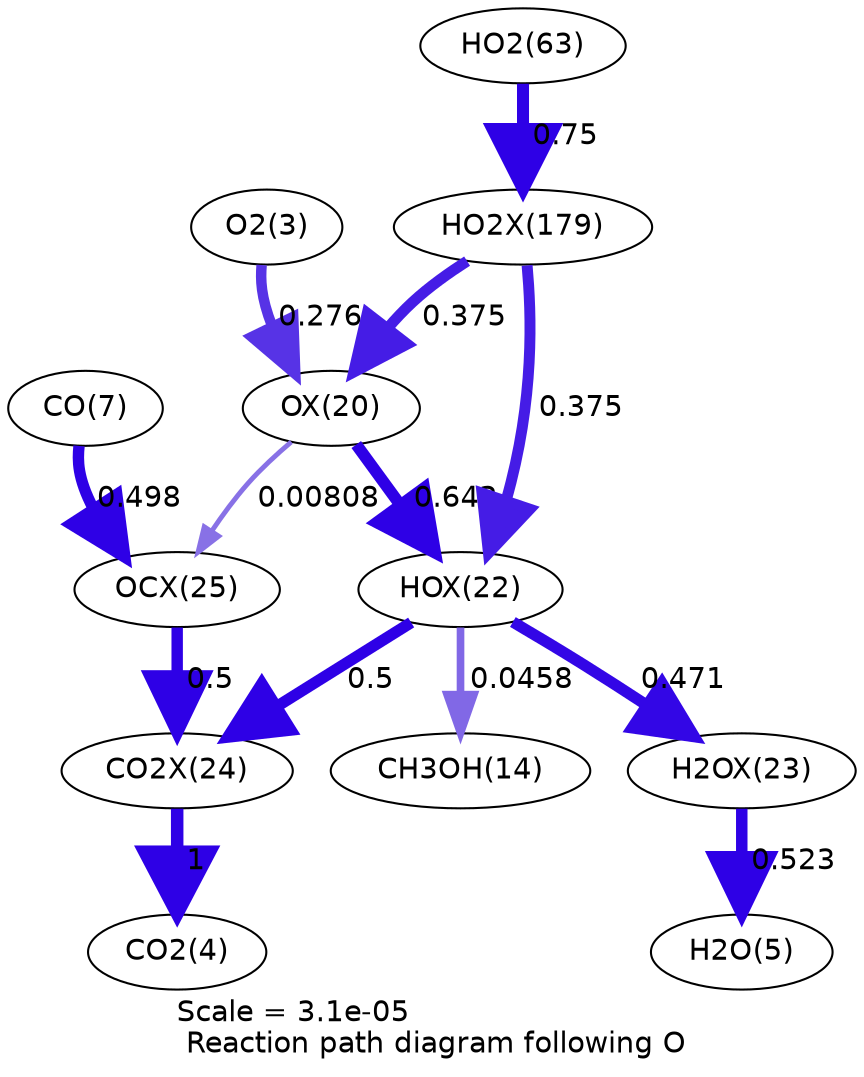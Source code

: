 digraph reaction_paths {
center=1;
s5 -> s35[fontname="Helvetica", penwidth=5.03, arrowsize=2.51, color="0.7, 0.776, 0.9"
, label=" 0.276"];
s35 -> s37[fontname="Helvetica", penwidth=5.67, arrowsize=2.83, color="0.7, 1.14, 0.9"
, label=" 0.642"];
s35 -> s40[fontname="Helvetica", penwidth=2.36, arrowsize=1.18, color="0.7, 0.508, 0.9"
, label=" 0.00808"];
s56 -> s35[fontname="Helvetica", penwidth=5.26, arrowsize=2.63, color="0.7, 0.875, 0.9"
, label=" 0.375"];
s37 -> s16[fontname="Helvetica", penwidth=3.67, arrowsize=1.84, color="0.7, 0.546, 0.9"
, label=" 0.0458"];
s37 -> s38[fontname="Helvetica", penwidth=5.43, arrowsize=2.72, color="0.7, 0.971, 0.9"
, label=" 0.471"];
s37 -> s39[fontname="Helvetica", penwidth=5.48, arrowsize=2.74, color="0.7, 1, 0.9"
, label=" 0.5"];
s56 -> s37[fontname="Helvetica", penwidth=5.26, arrowsize=2.63, color="0.7, 0.875, 0.9"
, label=" 0.375"];
s38 -> s7[fontname="Helvetica", penwidth=5.51, arrowsize=2.76, color="0.7, 1.02, 0.9"
, label=" 0.523"];
s9 -> s40[fontname="Helvetica", penwidth=5.47, arrowsize=2.74, color="0.7, 0.998, 0.9"
, label=" 0.498"];
s40 -> s39[fontname="Helvetica", penwidth=5.48, arrowsize=2.74, color="0.7, 1, 0.9"
, label=" 0.5"];
s39 -> s6[fontname="Helvetica", penwidth=6, arrowsize=3, color="0.7, 1.5, 0.9"
, label=" 1"];
s23 -> s56[fontname="Helvetica", penwidth=5.78, arrowsize=2.89, color="0.7, 1.25, 0.9"
, label=" 0.75"];
s5 [ fontname="Helvetica", label="O2(3)"];
s6 [ fontname="Helvetica", label="CO2(4)"];
s7 [ fontname="Helvetica", label="H2O(5)"];
s9 [ fontname="Helvetica", label="CO(7)"];
s16 [ fontname="Helvetica", label="CH3OH(14)"];
s23 [ fontname="Helvetica", label="HO2(63)"];
s35 [ fontname="Helvetica", label="OX(20)"];
s37 [ fontname="Helvetica", label="HOX(22)"];
s38 [ fontname="Helvetica", label="H2OX(23)"];
s39 [ fontname="Helvetica", label="CO2X(24)"];
s40 [ fontname="Helvetica", label="OCX(25)"];
s56 [ fontname="Helvetica", label="HO2X(179)"];
 label = "Scale = 3.1e-05\l Reaction path diagram following O";
 fontname = "Helvetica";
}
